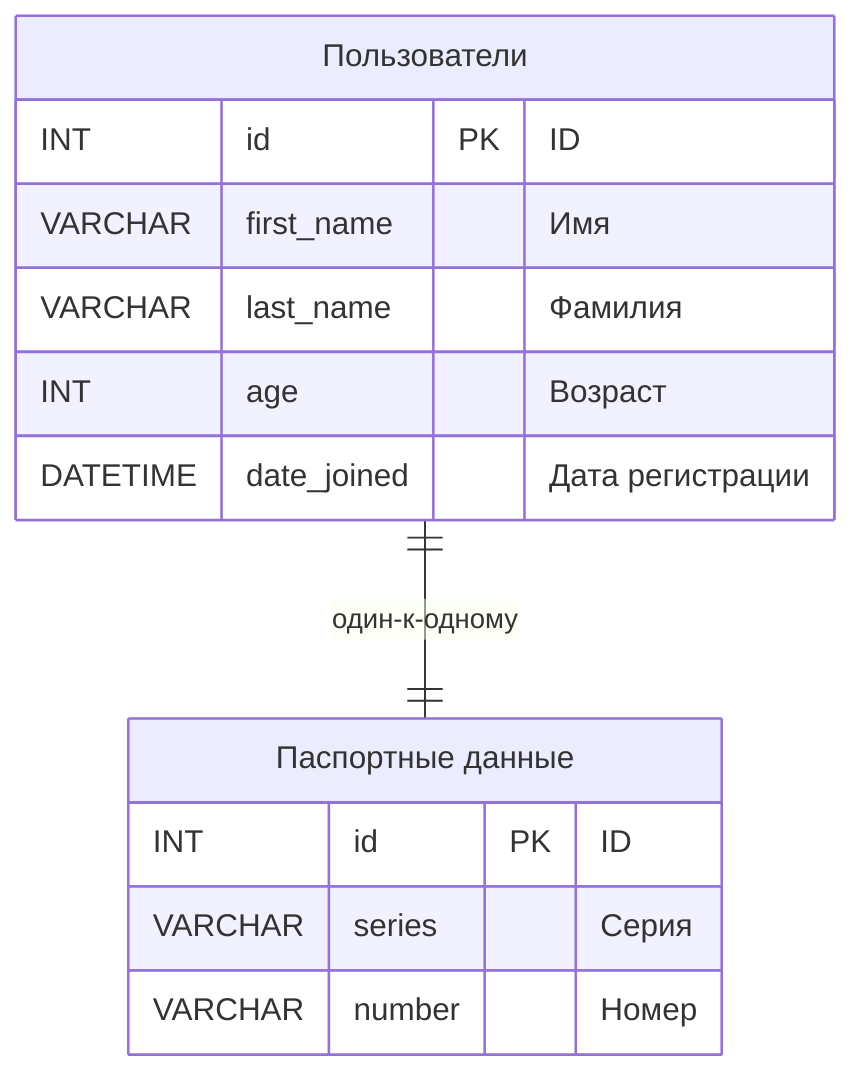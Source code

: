 erDiagram
  users["Пользователи"] {
    INT id PK "ID"
    VARCHAR first_name "Имя"
    VARCHAR last_name "Фамилия"
    INT age "Возраст"
    DATETIME date_joined "Дата регистрации"
  }
  users_p["Паспортные данные"] {
    INT id PK "ID"
    VARCHAR series "Серия"
    VARCHAR number "Номер"
  }
  users ||--|| users_p : "один-к-одному"
